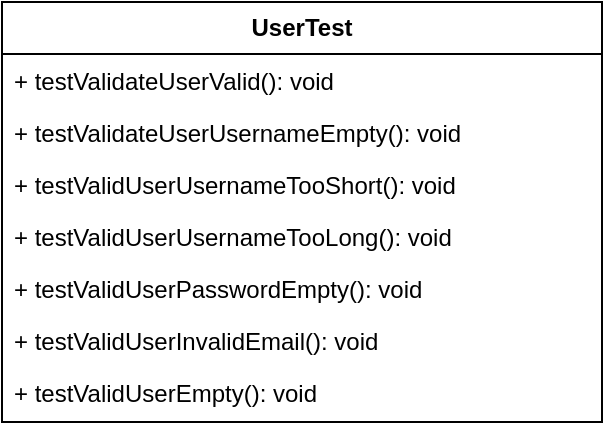 <mxfile version="26.1.1">
  <diagram id="C5RBs43oDa-KdzZeNtuy" name="Page-1">
    <mxGraphModel dx="1050" dy="557" grid="1" gridSize="10" guides="1" tooltips="1" connect="1" arrows="1" fold="1" page="1" pageScale="1" pageWidth="827" pageHeight="1169" math="0" shadow="0">
      <root>
        <mxCell id="WIyWlLk6GJQsqaUBKTNV-0" />
        <mxCell id="WIyWlLk6GJQsqaUBKTNV-1" parent="WIyWlLk6GJQsqaUBKTNV-0" />
        <mxCell id="uJtifN6oxLk7vZuMFY7_-0" value="&lt;b&gt;UserTest&lt;/b&gt;" style="swimlane;fontStyle=0;childLayout=stackLayout;horizontal=1;startSize=26;fillColor=none;horizontalStack=0;resizeParent=1;resizeParentMax=0;resizeLast=0;collapsible=1;marginBottom=0;whiteSpace=wrap;html=1;" vertex="1" parent="WIyWlLk6GJQsqaUBKTNV-1">
          <mxGeometry x="380" y="140" width="300" height="210" as="geometry" />
        </mxCell>
        <mxCell id="uJtifN6oxLk7vZuMFY7_-1" value="+ testValidateUserValid(): void" style="text;strokeColor=none;fillColor=none;align=left;verticalAlign=top;spacingLeft=4;spacingRight=4;overflow=hidden;rotatable=0;points=[[0,0.5],[1,0.5]];portConstraint=eastwest;whiteSpace=wrap;html=1;" vertex="1" parent="uJtifN6oxLk7vZuMFY7_-0">
          <mxGeometry y="26" width="300" height="26" as="geometry" />
        </mxCell>
        <mxCell id="uJtifN6oxLk7vZuMFY7_-2" value="+ testValidateUserUsernameEmpty(): void" style="text;strokeColor=none;fillColor=none;align=left;verticalAlign=top;spacingLeft=4;spacingRight=4;overflow=hidden;rotatable=0;points=[[0,0.5],[1,0.5]];portConstraint=eastwest;whiteSpace=wrap;html=1;" vertex="1" parent="uJtifN6oxLk7vZuMFY7_-0">
          <mxGeometry y="52" width="300" height="26" as="geometry" />
        </mxCell>
        <mxCell id="uJtifN6oxLk7vZuMFY7_-3" value="+ testValidUserUsernameTooShort(): void&lt;div&gt;&lt;br&gt;&lt;/div&gt;" style="text;strokeColor=none;fillColor=none;align=left;verticalAlign=top;spacingLeft=4;spacingRight=4;overflow=hidden;rotatable=0;points=[[0,0.5],[1,0.5]];portConstraint=eastwest;whiteSpace=wrap;html=1;" vertex="1" parent="uJtifN6oxLk7vZuMFY7_-0">
          <mxGeometry y="78" width="300" height="132" as="geometry" />
        </mxCell>
        <mxCell id="uJtifN6oxLk7vZuMFY7_-4" value="+ testValidUserUsernameTooLong(): void&lt;div&gt;&lt;br&gt;&lt;/div&gt;" style="text;strokeColor=none;fillColor=none;align=left;verticalAlign=top;spacingLeft=4;spacingRight=4;overflow=hidden;rotatable=0;points=[[0,0.5],[1,0.5]];portConstraint=eastwest;whiteSpace=wrap;html=1;" vertex="1" parent="WIyWlLk6GJQsqaUBKTNV-1">
          <mxGeometry x="380" y="244" width="300" height="26" as="geometry" />
        </mxCell>
        <mxCell id="uJtifN6oxLk7vZuMFY7_-5" value="+ testValidUserPasswordEmpty(): void&lt;div&gt;&lt;br&gt;&lt;/div&gt;" style="text;strokeColor=none;fillColor=none;align=left;verticalAlign=top;spacingLeft=4;spacingRight=4;overflow=hidden;rotatable=0;points=[[0,0.5],[1,0.5]];portConstraint=eastwest;whiteSpace=wrap;html=1;" vertex="1" parent="WIyWlLk6GJQsqaUBKTNV-1">
          <mxGeometry x="380" y="270" width="300" height="26" as="geometry" />
        </mxCell>
        <mxCell id="uJtifN6oxLk7vZuMFY7_-6" value="+ testValidUserInvalidEmail(): void&lt;div&gt;&lt;br&gt;&lt;/div&gt;" style="text;strokeColor=none;fillColor=none;align=left;verticalAlign=top;spacingLeft=4;spacingRight=4;overflow=hidden;rotatable=0;points=[[0,0.5],[1,0.5]];portConstraint=eastwest;whiteSpace=wrap;html=1;" vertex="1" parent="WIyWlLk6GJQsqaUBKTNV-1">
          <mxGeometry x="380" y="296" width="300" height="26" as="geometry" />
        </mxCell>
        <mxCell id="uJtifN6oxLk7vZuMFY7_-7" value="+ testValidUserEmpty(): void&lt;div&gt;&lt;br&gt;&lt;/div&gt;" style="text;strokeColor=none;fillColor=none;align=left;verticalAlign=top;spacingLeft=4;spacingRight=4;overflow=hidden;rotatable=0;points=[[0,0.5],[1,0.5]];portConstraint=eastwest;whiteSpace=wrap;html=1;" vertex="1" parent="WIyWlLk6GJQsqaUBKTNV-1">
          <mxGeometry x="380" y="322" width="300" height="26" as="geometry" />
        </mxCell>
      </root>
    </mxGraphModel>
  </diagram>
</mxfile>
